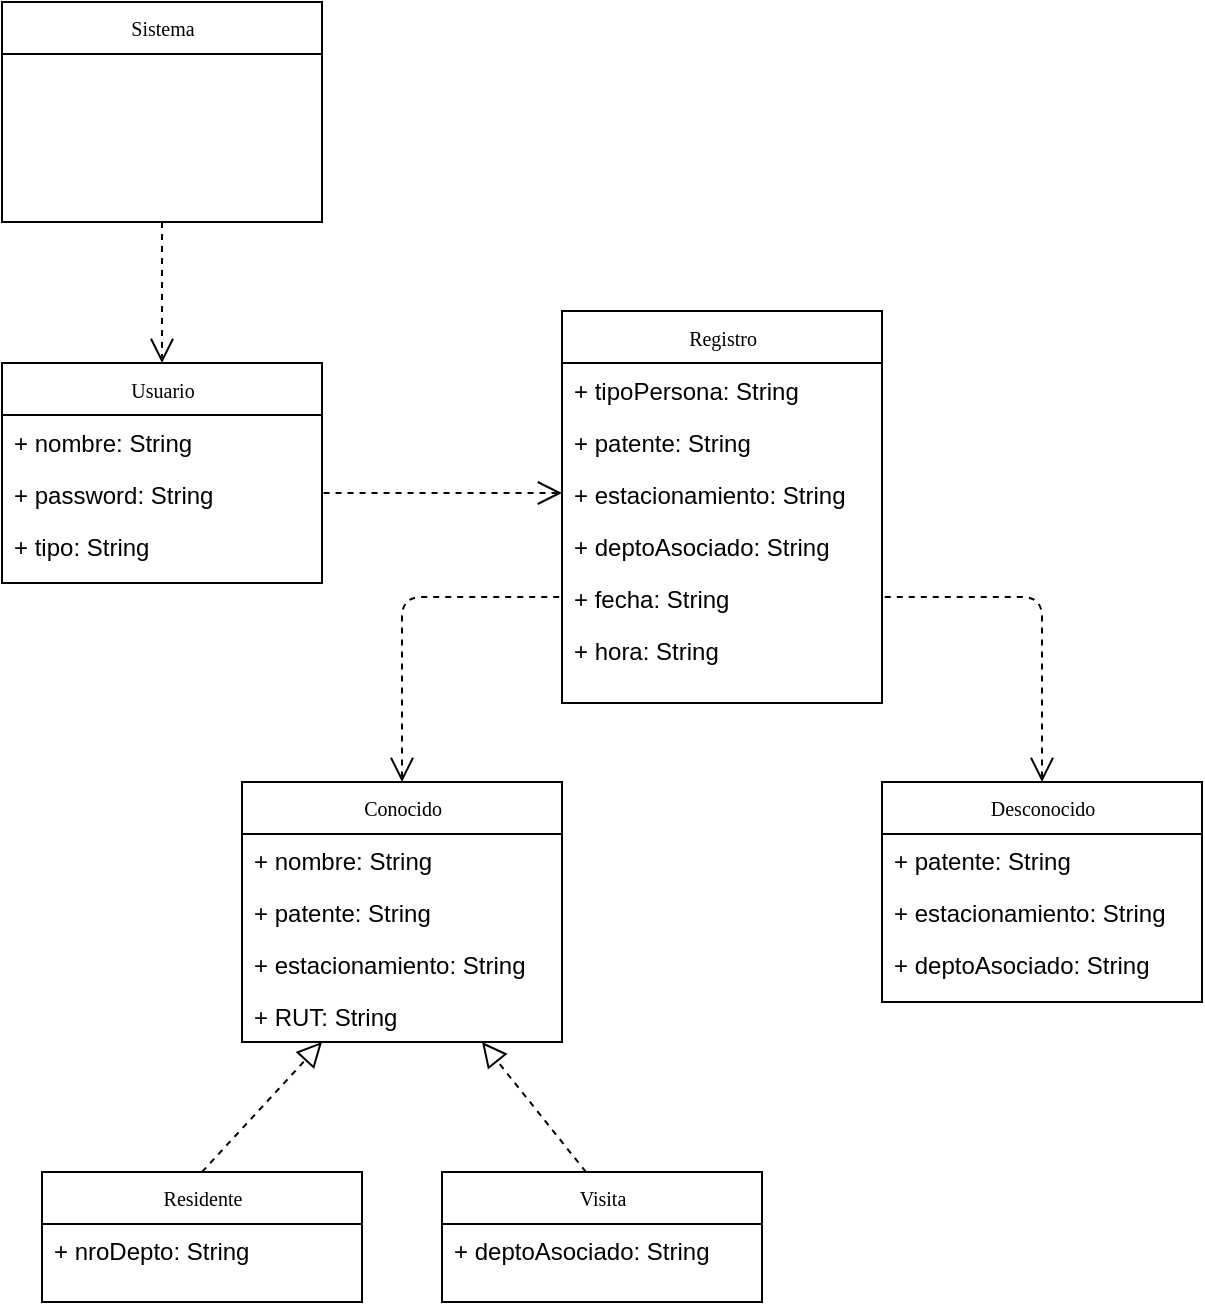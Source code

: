 <mxfile version="10.6.3" type="device"><diagram name="Page-1" id="c4acf3e9-155e-7222-9cf6-157b1a14988f"><mxGraphModel dx="840" dy="484" grid="1" gridSize="10" guides="1" tooltips="1" connect="1" arrows="1" fold="1" page="1" pageScale="1" pageWidth="850" pageHeight="1100" background="#ffffff" math="0" shadow="0"><root><mxCell id="0"/><mxCell id="1" parent="0"/><mxCell id="17acba5748e5396b-20" value="Usuario" style="swimlane;html=1;fontStyle=0;childLayout=stackLayout;horizontal=1;startSize=26;fillColor=none;horizontalStack=0;resizeParent=1;resizeLast=0;collapsible=1;marginBottom=0;swimlaneFillColor=#ffffff;rounded=0;shadow=0;comic=0;labelBackgroundColor=none;strokeColor=#000000;strokeWidth=1;fontFamily=Verdana;fontSize=10;fontColor=#000000;align=center;" parent="1" vertex="1"><mxGeometry x="120" y="230.5" width="160" height="110" as="geometry"/></mxCell><mxCell id="17acba5748e5396b-21" value="+ nombre: String" style="text;html=1;strokeColor=none;fillColor=none;align=left;verticalAlign=top;spacingLeft=4;spacingRight=4;whiteSpace=wrap;overflow=hidden;rotatable=0;points=[[0,0.5],[1,0.5]];portConstraint=eastwest;" parent="17acba5748e5396b-20" vertex="1"><mxGeometry y="26" width="160" height="26" as="geometry"/></mxCell><mxCell id="17acba5748e5396b-24" value="+ password: String" style="text;html=1;strokeColor=none;fillColor=none;align=left;verticalAlign=top;spacingLeft=4;spacingRight=4;whiteSpace=wrap;overflow=hidden;rotatable=0;points=[[0,0.5],[1,0.5]];portConstraint=eastwest;" parent="17acba5748e5396b-20" vertex="1"><mxGeometry y="52" width="160" height="26" as="geometry"/></mxCell><mxCell id="17acba5748e5396b-26" value="+ tipo: String&lt;br&gt;" style="text;html=1;strokeColor=none;fillColor=none;align=left;verticalAlign=top;spacingLeft=4;spacingRight=4;whiteSpace=wrap;overflow=hidden;rotatable=0;points=[[0,0.5],[1,0.5]];portConstraint=eastwest;" parent="17acba5748e5396b-20" vertex="1"><mxGeometry y="78" width="160" height="26" as="geometry"/></mxCell><mxCell id="17acba5748e5396b-30" value="Residente" style="swimlane;html=1;fontStyle=0;childLayout=stackLayout;horizontal=1;startSize=26;fillColor=none;horizontalStack=0;resizeParent=1;resizeLast=0;collapsible=1;marginBottom=0;swimlaneFillColor=#ffffff;rounded=0;shadow=0;comic=0;labelBackgroundColor=none;strokeColor=#000000;strokeWidth=1;fontFamily=Verdana;fontSize=10;fontColor=#000000;align=center;" parent="1" vertex="1"><mxGeometry x="140" y="635" width="160" height="65" as="geometry"/></mxCell><mxCell id="_Oy7XLAcYadQpGKWmX3i-2" value="+ nroDepto: String" style="text;html=1;strokeColor=none;fillColor=none;align=left;verticalAlign=top;spacingLeft=4;spacingRight=4;whiteSpace=wrap;overflow=hidden;rotatable=0;points=[[0,0.5],[1,0.5]];portConstraint=eastwest;" vertex="1" parent="17acba5748e5396b-30"><mxGeometry y="26" width="160" height="26" as="geometry"/></mxCell><mxCell id="_Oy7XLAcYadQpGKWmX3i-6" value="Visita" style="swimlane;html=1;fontStyle=0;childLayout=stackLayout;horizontal=1;startSize=26;fillColor=none;horizontalStack=0;resizeParent=1;resizeLast=0;collapsible=1;marginBottom=0;swimlaneFillColor=#ffffff;rounded=0;shadow=0;comic=0;labelBackgroundColor=none;strokeColor=#000000;strokeWidth=1;fontFamily=Verdana;fontSize=10;fontColor=#000000;align=center;" vertex="1" parent="1"><mxGeometry x="340" y="635" width="160" height="65" as="geometry"/></mxCell><mxCell id="_Oy7XLAcYadQpGKWmX3i-14" value="+ deptoAsociado: String" style="text;html=1;strokeColor=none;fillColor=none;align=left;verticalAlign=top;spacingLeft=4;spacingRight=4;whiteSpace=wrap;overflow=hidden;rotatable=0;points=[[0,0.5],[1,0.5]];portConstraint=eastwest;" vertex="1" parent="_Oy7XLAcYadQpGKWmX3i-6"><mxGeometry y="26" width="160" height="26" as="geometry"/></mxCell><mxCell id="_Oy7XLAcYadQpGKWmX3i-10" value="Desconocido" style="swimlane;html=1;fontStyle=0;childLayout=stackLayout;horizontal=1;startSize=26;fillColor=none;horizontalStack=0;resizeParent=1;resizeLast=0;collapsible=1;marginBottom=0;swimlaneFillColor=#ffffff;rounded=0;shadow=0;comic=0;labelBackgroundColor=none;strokeColor=#000000;strokeWidth=1;fontFamily=Verdana;fontSize=10;fontColor=#000000;align=center;" vertex="1" parent="1"><mxGeometry x="560" y="440" width="160" height="110" as="geometry"/></mxCell><mxCell id="_Oy7XLAcYadQpGKWmX3i-12" value="+ patente: String" style="text;html=1;strokeColor=none;fillColor=none;align=left;verticalAlign=top;spacingLeft=4;spacingRight=4;whiteSpace=wrap;overflow=hidden;rotatable=0;points=[[0,0.5],[1,0.5]];portConstraint=eastwest;" vertex="1" parent="_Oy7XLAcYadQpGKWmX3i-10"><mxGeometry y="26" width="160" height="26" as="geometry"/></mxCell><mxCell id="_Oy7XLAcYadQpGKWmX3i-13" value="+ estacionamiento: String" style="text;html=1;strokeColor=none;fillColor=none;align=left;verticalAlign=top;spacingLeft=4;spacingRight=4;whiteSpace=wrap;overflow=hidden;rotatable=0;points=[[0,0.5],[1,0.5]];portConstraint=eastwest;" vertex="1" parent="_Oy7XLAcYadQpGKWmX3i-10"><mxGeometry y="52" width="160" height="26" as="geometry"/></mxCell><mxCell id="_Oy7XLAcYadQpGKWmX3i-22" value="+ deptoAsociado: String" style="text;html=1;strokeColor=none;fillColor=none;align=left;verticalAlign=top;spacingLeft=4;spacingRight=4;whiteSpace=wrap;overflow=hidden;rotatable=0;points=[[0,0.5],[1,0.5]];portConstraint=eastwest;" vertex="1" parent="_Oy7XLAcYadQpGKWmX3i-10"><mxGeometry y="78" width="160" height="26" as="geometry"/></mxCell><mxCell id="_Oy7XLAcYadQpGKWmX3i-18" value="Registro" style="swimlane;html=1;fontStyle=0;childLayout=stackLayout;horizontal=1;startSize=26;fillColor=none;horizontalStack=0;resizeParent=1;resizeLast=0;collapsible=1;marginBottom=0;swimlaneFillColor=#ffffff;rounded=0;shadow=0;comic=0;labelBackgroundColor=none;strokeColor=#000000;strokeWidth=1;fontFamily=Verdana;fontSize=10;fontColor=#000000;align=center;" vertex="1" parent="1"><mxGeometry x="400" y="204.5" width="160" height="196" as="geometry"/></mxCell><mxCell id="_Oy7XLAcYadQpGKWmX3i-19" value="+ tipoPersona: String" style="text;html=1;strokeColor=none;fillColor=none;align=left;verticalAlign=top;spacingLeft=4;spacingRight=4;whiteSpace=wrap;overflow=hidden;rotatable=0;points=[[0,0.5],[1,0.5]];portConstraint=eastwest;" vertex="1" parent="_Oy7XLAcYadQpGKWmX3i-18"><mxGeometry y="26" width="160" height="26" as="geometry"/></mxCell><mxCell id="_Oy7XLAcYadQpGKWmX3i-20" value="+ patente: String" style="text;html=1;strokeColor=none;fillColor=none;align=left;verticalAlign=top;spacingLeft=4;spacingRight=4;whiteSpace=wrap;overflow=hidden;rotatable=0;points=[[0,0.5],[1,0.5]];portConstraint=eastwest;" vertex="1" parent="_Oy7XLAcYadQpGKWmX3i-18"><mxGeometry y="52" width="160" height="26" as="geometry"/></mxCell><mxCell id="_Oy7XLAcYadQpGKWmX3i-21" value="+ estacionamiento: String" style="text;html=1;strokeColor=none;fillColor=none;align=left;verticalAlign=top;spacingLeft=4;spacingRight=4;whiteSpace=wrap;overflow=hidden;rotatable=0;points=[[0,0.5],[1,0.5]];portConstraint=eastwest;" vertex="1" parent="_Oy7XLAcYadQpGKWmX3i-18"><mxGeometry y="78" width="160" height="26" as="geometry"/></mxCell><mxCell id="_Oy7XLAcYadQpGKWmX3i-23" value="+ deptoAsociado: String" style="text;html=1;strokeColor=none;fillColor=none;align=left;verticalAlign=top;spacingLeft=4;spacingRight=4;whiteSpace=wrap;overflow=hidden;rotatable=0;points=[[0,0.5],[1,0.5]];portConstraint=eastwest;" vertex="1" parent="_Oy7XLAcYadQpGKWmX3i-18"><mxGeometry y="104" width="160" height="26" as="geometry"/></mxCell><mxCell id="_Oy7XLAcYadQpGKWmX3i-24" value="+ fecha: String" style="text;html=1;strokeColor=none;fillColor=none;align=left;verticalAlign=top;spacingLeft=4;spacingRight=4;whiteSpace=wrap;overflow=hidden;rotatable=0;points=[[0,0.5],[1,0.5]];portConstraint=eastwest;" vertex="1" parent="_Oy7XLAcYadQpGKWmX3i-18"><mxGeometry y="130" width="160" height="26" as="geometry"/></mxCell><mxCell id="_Oy7XLAcYadQpGKWmX3i-25" value="+ hora: String" style="text;html=1;strokeColor=none;fillColor=none;align=left;verticalAlign=top;spacingLeft=4;spacingRight=4;whiteSpace=wrap;overflow=hidden;rotatable=0;points=[[0,0.5],[1,0.5]];portConstraint=eastwest;" vertex="1" parent="_Oy7XLAcYadQpGKWmX3i-18"><mxGeometry y="156" width="160" height="26" as="geometry"/></mxCell><mxCell id="_Oy7XLAcYadQpGKWmX3i-32" value="" style="endArrow=none;html=1;dashed=1;exitX=0;exitY=0.5;exitDx=0;exitDy=0;entryX=1;entryY=0.5;entryDx=0;entryDy=0;endFill=0;startArrow=open;startFill=0;strokeWidth=1;endSize=6;startSize=10;jumpSize=6;" edge="1" parent="1" source="_Oy7XLAcYadQpGKWmX3i-21" target="17acba5748e5396b-24"><mxGeometry width="50" height="50" relative="1" as="geometry"><mxPoint x="541" y="300" as="sourcePoint"/><mxPoint x="650" y="300" as="targetPoint"/></mxGeometry></mxCell><mxCell id="_Oy7XLAcYadQpGKWmX3i-35" value="Conocido" style="swimlane;html=1;fontStyle=0;childLayout=stackLayout;horizontal=1;startSize=26;fillColor=none;horizontalStack=0;resizeParent=1;resizeLast=0;collapsible=1;marginBottom=0;swimlaneFillColor=#ffffff;rounded=0;shadow=0;comic=0;labelBackgroundColor=none;strokeColor=#000000;strokeWidth=1;fontFamily=Verdana;fontSize=10;fontColor=#000000;align=center;" vertex="1" parent="1"><mxGeometry x="240" y="440" width="160" height="130" as="geometry"/></mxCell><mxCell id="_Oy7XLAcYadQpGKWmX3i-36" value="+ nombre: String" style="text;html=1;strokeColor=none;fillColor=none;align=left;verticalAlign=top;spacingLeft=4;spacingRight=4;whiteSpace=wrap;overflow=hidden;rotatable=0;points=[[0,0.5],[1,0.5]];portConstraint=eastwest;" vertex="1" parent="_Oy7XLAcYadQpGKWmX3i-35"><mxGeometry y="26" width="160" height="26" as="geometry"/></mxCell><mxCell id="_Oy7XLAcYadQpGKWmX3i-38" value="+ patente: String" style="text;html=1;strokeColor=none;fillColor=none;align=left;verticalAlign=top;spacingLeft=4;spacingRight=4;whiteSpace=wrap;overflow=hidden;rotatable=0;points=[[0,0.5],[1,0.5]];portConstraint=eastwest;" vertex="1" parent="_Oy7XLAcYadQpGKWmX3i-35"><mxGeometry y="52" width="160" height="26" as="geometry"/></mxCell><mxCell id="_Oy7XLAcYadQpGKWmX3i-40" value="+ estacionamiento: String" style="text;html=1;strokeColor=none;fillColor=none;align=left;verticalAlign=top;spacingLeft=4;spacingRight=4;whiteSpace=wrap;overflow=hidden;rotatable=0;points=[[0,0.5],[1,0.5]];portConstraint=eastwest;" vertex="1" parent="_Oy7XLAcYadQpGKWmX3i-35"><mxGeometry y="78" width="160" height="26" as="geometry"/></mxCell><mxCell id="_Oy7XLAcYadQpGKWmX3i-43" value="" style="endArrow=block;html=1;dashed=1;strokeWidth=1;exitX=0.5;exitY=0;exitDx=0;exitDy=0;entryX=0.25;entryY=1;entryDx=0;entryDy=0;endFill=0;endSize=10;" edge="1" parent="1" source="17acba5748e5396b-30" target="_Oy7XLAcYadQpGKWmX3i-35"><mxGeometry width="50" height="50" relative="1" as="geometry"><mxPoint x="200" y="658" as="sourcePoint"/><mxPoint x="250" y="608" as="targetPoint"/></mxGeometry></mxCell><mxCell id="_Oy7XLAcYadQpGKWmX3i-44" value="" style="endArrow=block;html=1;dashed=1;strokeWidth=1;exitX=0.45;exitY=0;exitDx=0;exitDy=0;entryX=0.75;entryY=1;entryDx=0;entryDy=0;endFill=0;startSize=6;endSize=10;exitPerimeter=0;" edge="1" parent="1" source="_Oy7XLAcYadQpGKWmX3i-6" target="_Oy7XLAcYadQpGKWmX3i-35"><mxGeometry width="50" height="50" relative="1" as="geometry"><mxPoint x="450" y="648" as="sourcePoint"/><mxPoint x="500" y="598" as="targetPoint"/></mxGeometry></mxCell><mxCell id="_Oy7XLAcYadQpGKWmX3i-45" value="+ RUT: String" style="text;html=1;strokeColor=none;fillColor=none;align=left;verticalAlign=top;spacingLeft=4;spacingRight=4;whiteSpace=wrap;overflow=hidden;rotatable=0;points=[[0,0.5],[1,0.5]];portConstraint=eastwest;" vertex="1" parent="1"><mxGeometry x="240" y="544" width="160" height="26" as="geometry"/></mxCell><mxCell id="_Oy7XLAcYadQpGKWmX3i-46" value="" style="endArrow=none;html=1;dashed=1;strokeWidth=1;exitX=0.5;exitY=0;exitDx=0;exitDy=0;entryX=0;entryY=0.5;entryDx=0;entryDy=0;endFill=0;startSize=10;endSize=6;startArrow=open;startFill=0;" edge="1" parent="1" source="_Oy7XLAcYadQpGKWmX3i-35" target="_Oy7XLAcYadQpGKWmX3i-24"><mxGeometry width="50" height="50" relative="1" as="geometry"><mxPoint x="320" y="471.5" as="sourcePoint"/><mxPoint x="340" y="351.5" as="targetPoint"/><Array as="points"><mxPoint x="320" y="347.5"/></Array></mxGeometry></mxCell><mxCell id="_Oy7XLAcYadQpGKWmX3i-47" value="" style="endArrow=none;html=1;dashed=1;strokeWidth=1;exitX=0.5;exitY=0;exitDx=0;exitDy=0;entryX=1;entryY=0.5;entryDx=0;entryDy=0;endFill=0;startSize=10;endSize=6;startArrow=open;startFill=0;" edge="1" parent="1" source="_Oy7XLAcYadQpGKWmX3i-10" target="_Oy7XLAcYadQpGKWmX3i-24"><mxGeometry width="50" height="50" relative="1" as="geometry"><mxPoint x="330" y="482.5" as="sourcePoint"/><mxPoint x="410" y="357.5" as="targetPoint"/><Array as="points"><mxPoint x="640" y="347.5"/></Array></mxGeometry></mxCell><mxCell id="_Oy7XLAcYadQpGKWmX3i-48" value="Sistema" style="swimlane;html=1;fontStyle=0;childLayout=stackLayout;horizontal=1;startSize=26;fillColor=none;horizontalStack=0;resizeParent=1;resizeLast=0;collapsible=1;marginBottom=0;swimlaneFillColor=#ffffff;rounded=0;shadow=0;comic=0;labelBackgroundColor=none;strokeColor=#000000;strokeWidth=1;fontFamily=Verdana;fontSize=10;fontColor=#000000;align=center;" vertex="1" parent="1"><mxGeometry x="120" y="50" width="160" height="110" as="geometry"/></mxCell><mxCell id="_Oy7XLAcYadQpGKWmX3i-52" value="" style="endArrow=open;html=1;dashed=1;strokeWidth=1;exitX=0.5;exitY=1;exitDx=0;exitDy=0;entryX=0.5;entryY=0;entryDx=0;entryDy=0;endFill=0;endSize=10;" edge="1" parent="1" source="_Oy7XLAcYadQpGKWmX3i-48" target="17acba5748e5396b-20"><mxGeometry width="50" height="50" relative="1" as="geometry"><mxPoint x="200" y="180" as="sourcePoint"/><mxPoint x="250" y="130" as="targetPoint"/></mxGeometry></mxCell></root></mxGraphModel></diagram></mxfile>